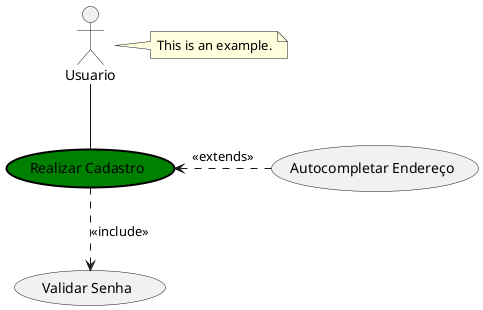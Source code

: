 @startuml
'https://plantuml.com/use-case-diagram

actor Usuario

(Realizar Cadastro) as UC01 #green;line:black;line.bold
(Validar Senha) as UC02
(Autocompletar Endereço) as UC03

Usuario -- UC01
UC01 ..> UC02 : <<include>>
UC01 <. UC03 : <<extends>>


note right of Usuario : This is an example.

'note right of (Use)
'A note can also
'be on several lines
'end note

'note "This note is connected\nto several objects." as N2
'(Start) .. N2
'N2 .. (Use)'
@enduml